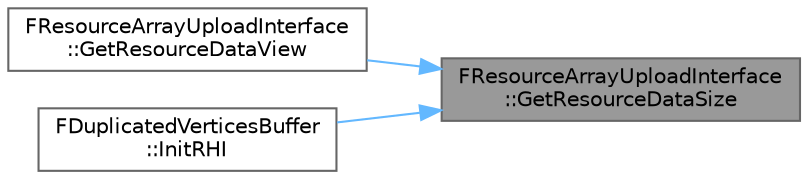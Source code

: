 digraph "FResourceArrayUploadInterface::GetResourceDataSize"
{
 // INTERACTIVE_SVG=YES
 // LATEX_PDF_SIZE
  bgcolor="transparent";
  edge [fontname=Helvetica,fontsize=10,labelfontname=Helvetica,labelfontsize=10];
  node [fontname=Helvetica,fontsize=10,shape=box,height=0.2,width=0.4];
  rankdir="RL";
  Node1 [id="Node000001",label="FResourceArrayUploadInterface\l::GetResourceDataSize",height=0.2,width=0.4,color="gray40", fillcolor="grey60", style="filled", fontcolor="black",tooltip="Returns size of resource data allocation."];
  Node1 -> Node2 [id="edge1_Node000001_Node000002",dir="back",color="steelblue1",style="solid",tooltip=" "];
  Node2 [id="Node000002",label="FResourceArrayUploadInterface\l::GetResourceDataView",height=0.2,width=0.4,color="grey40", fillcolor="white", style="filled",URL="$db/d4d/structFResourceArrayUploadInterface.html#ab4c6f5c334e2b1372a3ae85b99ad07c6",tooltip=" "];
  Node1 -> Node3 [id="edge2_Node000001_Node000003",dir="back",color="steelblue1",style="solid",tooltip=" "];
  Node3 [id="Node000003",label="FDuplicatedVerticesBuffer\l::InitRHI",height=0.2,width=0.4,color="grey40", fillcolor="white", style="filled",URL="$d7/d12/classFDuplicatedVerticesBuffer.html#a4ade9d6308ec68f44372c126549cc090",tooltip="Initializes the RHI resources used by this resource."];
}
